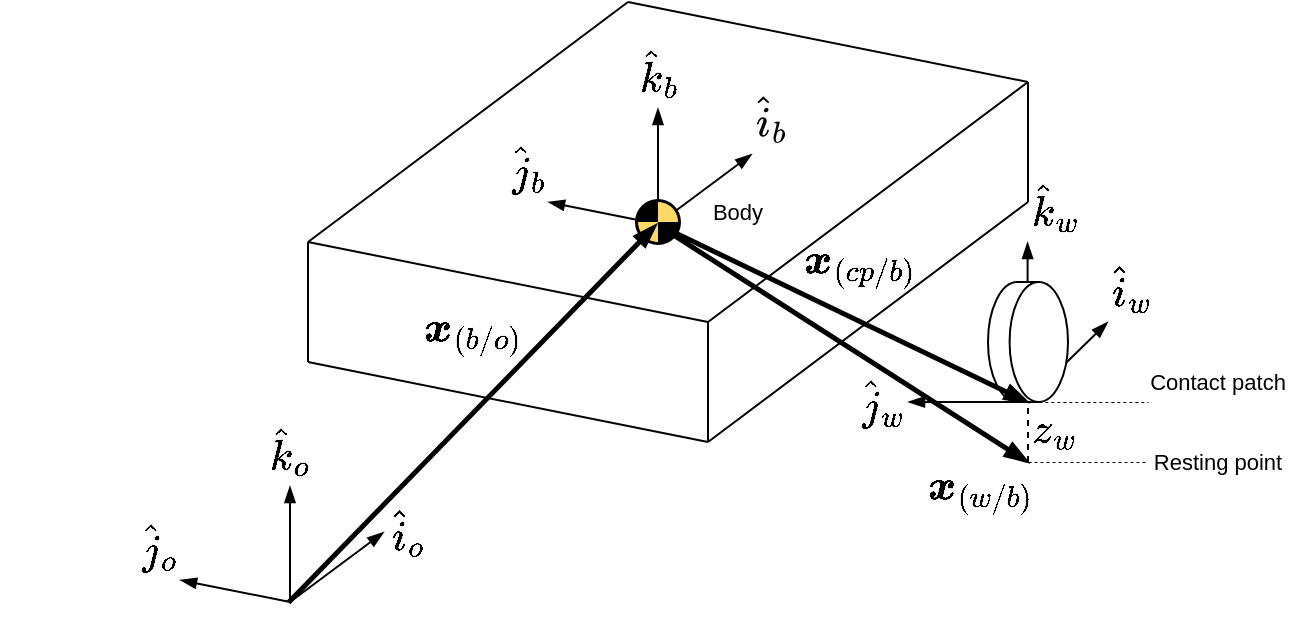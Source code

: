 <mxfile version="26.1.1" pages="2">
  <diagram name="Frames" id="OGLqeR41FG9WnF_9JTpf">
    <mxGraphModel dx="698" dy="403" grid="1" gridSize="10" guides="1" tooltips="1" connect="1" arrows="1" fold="1" page="1" pageScale="1" pageWidth="850" pageHeight="1100" math="1" shadow="0">
      <root>
        <mxCell id="0" />
        <mxCell id="1" parent="0" />
        <mxCell id="nL1R4JFWkQIjC_cPsAUi-2" value="" style="endArrow=none;html=1;rounded=0;fontSize=18;" parent="1" edge="1">
          <mxGeometry width="50" height="50" relative="1" as="geometry">
            <mxPoint x="240" y="720" as="sourcePoint" />
            <mxPoint x="400" y="600" as="targetPoint" />
          </mxGeometry>
        </mxCell>
        <mxCell id="nL1R4JFWkQIjC_cPsAUi-3" value="" style="endArrow=none;html=1;rounded=0;fontSize=18;" parent="1" edge="1">
          <mxGeometry width="50" height="50" relative="1" as="geometry">
            <mxPoint x="440" y="760" as="sourcePoint" />
            <mxPoint x="240" y="720" as="targetPoint" />
          </mxGeometry>
        </mxCell>
        <mxCell id="nL1R4JFWkQIjC_cPsAUi-6" value="" style="endArrow=none;html=1;rounded=0;fontSize=18;" parent="1" edge="1">
          <mxGeometry width="50" height="50" relative="1" as="geometry">
            <mxPoint x="440" y="820" as="sourcePoint" />
            <mxPoint x="240" y="780" as="targetPoint" />
          </mxGeometry>
        </mxCell>
        <mxCell id="nL1R4JFWkQIjC_cPsAUi-7" value="" style="endArrow=none;html=1;rounded=0;fontSize=18;" parent="1" edge="1">
          <mxGeometry width="50" height="50" relative="1" as="geometry">
            <mxPoint x="440" y="820" as="sourcePoint" />
            <mxPoint x="440" y="760" as="targetPoint" />
          </mxGeometry>
        </mxCell>
        <mxCell id="nL1R4JFWkQIjC_cPsAUi-8" value="" style="endArrow=none;html=1;rounded=0;fontSize=18;" parent="1" edge="1">
          <mxGeometry width="50" height="50" relative="1" as="geometry">
            <mxPoint x="240" y="780" as="sourcePoint" />
            <mxPoint x="240" y="720" as="targetPoint" />
          </mxGeometry>
        </mxCell>
        <mxCell id="nL1R4JFWkQIjC_cPsAUi-9" value="" style="endArrow=none;html=1;rounded=0;fontSize=18;" parent="1" edge="1">
          <mxGeometry width="50" height="50" relative="1" as="geometry">
            <mxPoint x="440" y="760" as="sourcePoint" />
            <mxPoint x="600" y="640" as="targetPoint" />
          </mxGeometry>
        </mxCell>
        <mxCell id="nL1R4JFWkQIjC_cPsAUi-10" value="" style="endArrow=none;html=1;rounded=0;fontSize=18;" parent="1" edge="1">
          <mxGeometry width="50" height="50" relative="1" as="geometry">
            <mxPoint x="600" y="640" as="sourcePoint" />
            <mxPoint x="400" y="600" as="targetPoint" />
          </mxGeometry>
        </mxCell>
        <mxCell id="nL1R4JFWkQIjC_cPsAUi-11" value="" style="endArrow=none;html=1;rounded=0;fontSize=18;" parent="1" edge="1">
          <mxGeometry width="50" height="50" relative="1" as="geometry">
            <mxPoint x="600" y="700" as="sourcePoint" />
            <mxPoint x="600" y="640" as="targetPoint" />
          </mxGeometry>
        </mxCell>
        <mxCell id="nL1R4JFWkQIjC_cPsAUi-12" value="" style="endArrow=none;html=1;rounded=0;fontStyle=1;fontSize=18;" parent="1" edge="1">
          <mxGeometry width="50" height="50" relative="1" as="geometry">
            <mxPoint x="440" y="820" as="sourcePoint" />
            <mxPoint x="600" y="700" as="targetPoint" />
          </mxGeometry>
        </mxCell>
        <mxCell id="nL1R4JFWkQIjC_cPsAUi-26" value="\(\hat{j}_b\)" style="endArrow=blockThin;html=1;rounded=0;endFill=1;labelPosition=left;verticalLabelPosition=top;align=right;verticalAlign=bottom;fontSize=18;" parent="1" edge="1">
          <mxGeometry x="1" width="50" height="50" relative="1" as="geometry">
            <mxPoint x="415" y="711" as="sourcePoint" />
            <mxPoint x="360" y="700" as="targetPoint" />
            <mxPoint as="offset" />
          </mxGeometry>
        </mxCell>
        <mxCell id="nL1R4JFWkQIjC_cPsAUi-27" value="&lt;svg style=&quot;vertical-align: -0.357ex;&quot; xmlns:xlink=&quot;http://www.w3.org/1999/xlink&quot; viewBox=&quot;0 -1029 731.3 1186.8&quot; role=&quot;img&quot; height=&quot;2.685ex&quot; width=&quot;1.655ex&quot; xmlns=&quot;http://www.w3.org/2000/svg&quot;&gt;&lt;defs&gt;&lt;path d=&quot;M184 600Q184 624 203 642T247 661Q265 661 277 649T290 619Q290 596 270 577T226 557Q211 557 198 567T184 600ZM21 287Q21 295 30 318T54 369T98 420T158 442Q197 442 223 419T250 357Q250 340 236 301T196 196T154 83Q149 61 149 51Q149 26 166 26Q175 26 185 29T208 43T235 78T260 137Q263 149 265 151T282 153Q302 153 302 143Q302 135 293 112T268 61T223 11T161 -11Q129 -11 102 10T74 74Q74 91 79 106T122 220Q160 321 166 341T173 380Q173 404 156 404H154Q124 404 99 371T61 287Q60 286 59 284T58 281T56 279T53 278T49 278T41 278H27Q21 284 21 287Z&quot; id=&quot;MJX-6-TEX-I-1D456&quot;&gt;&lt;/path&gt;&lt;path d=&quot;M112 560L249 694L257 686Q387 562 387 560L361 531Q359 532 303 581L250 627L195 580Q182 569 169 557T148 538L140 532Q138 530 125 546L112 560Z&quot; id=&quot;MJX-6-TEX-N-5E&quot;&gt;&lt;/path&gt;&lt;path d=&quot;M73 647Q73 657 77 670T89 683Q90 683 161 688T234 694Q246 694 246 685T212 542Q204 508 195 472T180 418L176 399Q176 396 182 402Q231 442 283 442Q345 442 383 396T422 280Q422 169 343 79T173 -11Q123 -11 82 27T40 150V159Q40 180 48 217T97 414Q147 611 147 623T109 637Q104 637 101 637H96Q86 637 83 637T76 640T73 647ZM336 325V331Q336 405 275 405Q258 405 240 397T207 376T181 352T163 330L157 322L136 236Q114 150 114 114Q114 66 138 42Q154 26 178 26Q211 26 245 58Q270 81 285 114T318 219Q336 291 336 325Z&quot; id=&quot;MJX-6-TEX-I-1D44F&quot;&gt;&lt;/path&gt;&lt;/defs&gt;&lt;g transform=&quot;scale(1,-1)&quot; stroke-width=&quot;0&quot; fill=&quot;currentColor&quot; stroke=&quot;currentColor&quot;&gt;&lt;g data-mml-node=&quot;math&quot;&gt;&lt;g data-mml-node=&quot;msub&quot;&gt;&lt;g data-mjx-texclass=&quot;ORD&quot; data-mml-node=&quot;TeXAtom&quot;&gt;&lt;g data-mml-node=&quot;mover&quot;&gt;&lt;g data-mml-node=&quot;mi&quot;&gt;&lt;use xlink:href=&quot;#MJX-6-TEX-I-1D456&quot; data-c=&quot;1D456&quot;&gt;&lt;/use&gt;&lt;/g&gt;&lt;g transform=&quot;translate(172.5,235) translate(-250 0)&quot; data-mml-node=&quot;mo&quot;&gt;&lt;use xlink:href=&quot;#MJX-6-TEX-N-5E&quot; data-c=&quot;5E&quot;&gt;&lt;/use&gt;&lt;/g&gt;&lt;/g&gt;&lt;/g&gt;&lt;g transform=&quot;translate(378,-150) scale(0.707)&quot; data-mml-node=&quot;mi&quot;&gt;&lt;use xlink:href=&quot;#MJX-6-TEX-I-1D44F&quot; data-c=&quot;1D44F&quot;&gt;&lt;/use&gt;&lt;/g&gt;&lt;/g&gt;&lt;/g&gt;&lt;/g&gt;&lt;/svg&gt;" style="endArrow=blockThin;html=1;rounded=0;endFill=1;labelPosition=right;verticalLabelPosition=top;align=left;verticalAlign=bottom;fontSize=18;" parent="1" edge="1">
          <mxGeometry x="1" y="1" width="50" height="50" relative="1" as="geometry">
            <mxPoint x="415" y="711" as="sourcePoint" />
            <mxPoint x="462" y="676" as="targetPoint" />
            <mxPoint x="1" as="offset" />
          </mxGeometry>
        </mxCell>
        <mxCell id="nL1R4JFWkQIjC_cPsAUi-28" value="\(\hat{k}_b\)" style="endArrow=blockThin;html=1;rounded=0;endFill=1;labelPosition=center;verticalLabelPosition=top;align=center;verticalAlign=bottom;fontSize=18;" parent="1" edge="1">
          <mxGeometry x="1" y="1" width="50" height="50" relative="1" as="geometry">
            <mxPoint x="415" y="711" as="sourcePoint" />
            <mxPoint x="415" y="653" as="targetPoint" />
            <mxPoint x="1" y="-1" as="offset" />
          </mxGeometry>
        </mxCell>
        <mxCell id="nL1R4JFWkQIjC_cPsAUi-20" value="" style="group;fontSize=18;" parent="1" vertex="1" connectable="0">
          <mxGeometry x="405" y="700" width="20" height="20" as="geometry" />
        </mxCell>
        <mxCell id="nL1R4JFWkQIjC_cPsAUi-19" value="" style="ellipse;whiteSpace=wrap;html=1;aspect=fixed;strokeWidth=3;fontSize=18;" parent="nL1R4JFWkQIjC_cPsAUi-20" vertex="1">
          <mxGeometry width="20" height="20" as="geometry" />
        </mxCell>
        <mxCell id="nL1R4JFWkQIjC_cPsAUi-15" value="" style="verticalLabelPosition=bottom;verticalAlign=top;html=1;shape=mxgraph.basic.pie;startAngle=0.75;endAngle=1;strokeColor=none;fillColor=#000000;fontSize=18;" parent="nL1R4JFWkQIjC_cPsAUi-20" vertex="1">
          <mxGeometry width="20" height="20" as="geometry" />
        </mxCell>
        <mxCell id="nL1R4JFWkQIjC_cPsAUi-16" value="" style="verticalLabelPosition=bottom;verticalAlign=top;html=1;shape=mxgraph.basic.pie;startAngle=0.75;endAngle=1;rotation=-180;fillColor=#000000;strokeColor=none;fontSize=18;" parent="nL1R4JFWkQIjC_cPsAUi-20" vertex="1">
          <mxGeometry width="20" height="20" as="geometry" />
        </mxCell>
        <mxCell id="nL1R4JFWkQIjC_cPsAUi-17" value="" style="verticalLabelPosition=bottom;verticalAlign=top;html=1;shape=mxgraph.basic.pie;startAngle=0.75;endAngle=1;rotation=-90;fillColor=#FFD966;strokeColor=none;fontSize=18;" parent="nL1R4JFWkQIjC_cPsAUi-20" vertex="1">
          <mxGeometry width="20" height="20" as="geometry" />
        </mxCell>
        <mxCell id="nL1R4JFWkQIjC_cPsAUi-18" value="" style="verticalLabelPosition=bottom;verticalAlign=top;html=1;shape=mxgraph.basic.pie;startAngle=0.75;endAngle=1;rotation=90;fillColor=#FFD966;strokeColor=none;fontSize=18;" parent="nL1R4JFWkQIjC_cPsAUi-20" vertex="1">
          <mxGeometry width="20" height="20" as="geometry" />
        </mxCell>
        <mxCell id="OqR6r1r3TmGSmzejsJGD-11" value="\(\hat{j}_w\)" style="endArrow=blockThin;html=1;rounded=0;endFill=1;labelPosition=left;verticalLabelPosition=middle;align=right;verticalAlign=middle;fontSize=18;" parent="1" edge="1">
          <mxGeometry x="1" width="50" height="50" relative="1" as="geometry">
            <mxPoint x="599" y="800" as="sourcePoint" />
            <mxPoint x="540" y="800" as="targetPoint" />
            <mxPoint as="offset" />
          </mxGeometry>
        </mxCell>
        <mxCell id="OqR6r1r3TmGSmzejsJGD-12" value="\(\hat{i}_w\)" style="endArrow=blockThin;html=1;rounded=0;endFill=1;labelPosition=right;verticalLabelPosition=top;align=left;verticalAlign=bottom;fontSize=18;" parent="1" edge="1">
          <mxGeometry x="1" width="50" height="50" relative="1" as="geometry">
            <mxPoint x="599" y="800" as="sourcePoint" />
            <mxPoint x="640" y="760" as="targetPoint" />
            <mxPoint as="offset" />
          </mxGeometry>
        </mxCell>
        <mxCell id="OqR6r1r3TmGSmzejsJGD-13" value="\(\hat{k}_w\)" style="endArrow=blockThin;html=1;rounded=0;endFill=1;labelPosition=right;verticalLabelPosition=top;align=left;verticalAlign=bottom;fontSize=18;" parent="1" edge="1">
          <mxGeometry x="1" y="1" width="50" height="50" relative="1" as="geometry">
            <mxPoint x="599.8" y="800" as="sourcePoint" />
            <mxPoint x="599.8" y="720" as="targetPoint" />
            <mxPoint x="1" y="-1" as="offset" />
          </mxGeometry>
        </mxCell>
        <mxCell id="OqR6r1r3TmGSmzejsJGD-10" value="" style="shape=cylinder3;whiteSpace=wrap;html=1;boundedLbl=1;backgroundOutline=1;size=14.6;rotation=90;fontSize=18;" parent="1" vertex="1">
          <mxGeometry x="570" y="750" width="60" height="40" as="geometry" />
        </mxCell>
        <mxCell id="OqR6r1r3TmGSmzejsJGD-14" value="&lt;span style=&quot;text-align: center;&quot;&gt;\(\boldsymbol{x}_{(b/o)}\)&lt;/span&gt;" style="endArrow=blockThin;html=1;rounded=0;endFill=1;labelPosition=left;verticalLabelPosition=top;align=right;verticalAlign=bottom;strokeWidth=2.5;fontSize=18;" parent="1" edge="1">
          <mxGeometry x="0.283" width="50" height="50" relative="1" as="geometry">
            <mxPoint x="230" y="900" as="sourcePoint" />
            <mxPoint x="414" y="711" as="targetPoint" />
            <mxPoint as="offset" />
          </mxGeometry>
        </mxCell>
        <mxCell id="OqR6r1r3TmGSmzejsJGD-17" value="&lt;span style=&quot;text-align: center;&quot;&gt;\(\boldsymbol{x}_{(cp/b)}\)&lt;/span&gt;" style="endArrow=blockThin;html=1;rounded=0;endFill=1;labelPosition=right;verticalLabelPosition=top;align=left;verticalAlign=bottom;strokeWidth=2.5;entryX=1;entryY=0.5;entryDx=0;entryDy=0;entryPerimeter=0;fontSize=18;labelBackgroundColor=none;" parent="1" target="OqR6r1r3TmGSmzejsJGD-10" edge="1">
          <mxGeometry x="-0.289" width="50" height="50" relative="1" as="geometry">
            <mxPoint x="423" y="715" as="sourcePoint" />
            <mxPoint x="424" y="721" as="targetPoint" />
            <mxPoint as="offset" />
          </mxGeometry>
        </mxCell>
        <mxCell id="OqR6r1r3TmGSmzejsJGD-21" value="\(\hat{j}_o\)" style="endArrow=blockThin;html=1;rounded=0;endFill=1;labelPosition=left;verticalLabelPosition=top;align=right;verticalAlign=bottom;fontSize=18;" parent="1" edge="1">
          <mxGeometry x="1" width="50" height="50" relative="1" as="geometry">
            <mxPoint x="231" y="900" as="sourcePoint" />
            <mxPoint x="176" y="889" as="targetPoint" />
            <mxPoint as="offset" />
          </mxGeometry>
        </mxCell>
        <mxCell id="OqR6r1r3TmGSmzejsJGD-22" value="\(\hat{i}_o\)" style="endArrow=blockThin;html=1;rounded=0;endFill=1;labelPosition=right;verticalLabelPosition=bottom;align=left;verticalAlign=middle;fontSize=18;" parent="1" edge="1">
          <mxGeometry x="1" y="-2" width="50" height="50" relative="1" as="geometry">
            <mxPoint x="231" y="900" as="sourcePoint" />
            <mxPoint x="278" y="865" as="targetPoint" />
            <mxPoint x="1" y="-2" as="offset" />
          </mxGeometry>
        </mxCell>
        <mxCell id="OqR6r1r3TmGSmzejsJGD-23" value="\(\hat{k}_o\)" style="endArrow=blockThin;html=1;rounded=0;endFill=1;labelPosition=center;verticalLabelPosition=top;align=center;verticalAlign=bottom;fontSize=18;" parent="1" edge="1">
          <mxGeometry x="1" y="1" width="50" height="50" relative="1" as="geometry">
            <mxPoint x="231" y="900" as="sourcePoint" />
            <mxPoint x="231" y="842" as="targetPoint" />
            <mxPoint x="1" y="-1" as="offset" />
          </mxGeometry>
        </mxCell>
        <mxCell id="cqD0K-8-K2x9bjOb5UMo-1" value="Body" style="text;html=1;align=center;verticalAlign=middle;whiteSpace=wrap;rounded=0;fontFamily=Helvetica;fontSize=11;fontColor=default;labelBackgroundColor=default;" vertex="1" parent="1">
          <mxGeometry x="425" y="690" width="60" height="30" as="geometry" />
        </mxCell>
        <mxCell id="cqD0K-8-K2x9bjOb5UMo-2" value="Resting point" style="text;html=1;align=center;verticalAlign=middle;whiteSpace=wrap;rounded=0;fontFamily=Helvetica;fontSize=11;fontColor=default;labelBackgroundColor=default;" vertex="1" parent="1">
          <mxGeometry x="660" y="820" width="70" height="20" as="geometry" />
        </mxCell>
        <mxCell id="cqD0K-8-K2x9bjOb5UMo-5" value="&lt;span style=&quot;text-align: center;&quot;&gt;\(\boldsymbol{x}_{(w/b)}\)&lt;/span&gt;" style="endArrow=blockThin;html=1;rounded=0;endFill=1;labelPosition=left;verticalLabelPosition=bottom;align=right;verticalAlign=top;strokeWidth=2.5;fontSize=18;exitX=0.1;exitY=0.17;exitDx=0;exitDy=0;exitPerimeter=0;spacing=-2;" edge="1" parent="1" source="nL1R4JFWkQIjC_cPsAUi-16">
          <mxGeometry x="1" width="50" height="50" relative="1" as="geometry">
            <mxPoint x="433" y="725" as="sourcePoint" />
            <mxPoint x="600" y="830" as="targetPoint" />
            <mxPoint as="offset" />
          </mxGeometry>
        </mxCell>
        <mxCell id="cqD0K-8-K2x9bjOb5UMo-6" value="\(z_w\)" style="endArrow=none;html=1;rounded=0;strokeColor=default;align=left;verticalAlign=middle;fontFamily=Helvetica;fontSize=18;fontColor=default;labelBackgroundColor=default;dashed=1;labelPosition=right;verticalLabelPosition=middle;" edge="1" parent="1">
          <mxGeometry width="50" height="50" relative="1" as="geometry">
            <mxPoint x="600" y="830" as="sourcePoint" />
            <mxPoint x="600" y="800" as="targetPoint" />
          </mxGeometry>
        </mxCell>
        <mxCell id="cqD0K-8-K2x9bjOb5UMo-7" value="Contact patch" style="text;html=1;align=center;verticalAlign=middle;whiteSpace=wrap;rounded=0;fontFamily=Helvetica;fontSize=11;fontColor=default;labelBackgroundColor=default;" vertex="1" parent="1">
          <mxGeometry x="660" y="780" width="70" height="20" as="geometry" />
        </mxCell>
        <mxCell id="cqD0K-8-K2x9bjOb5UMo-8" value="" style="endArrow=none;html=1;rounded=0;strokeColor=default;align=center;verticalAlign=middle;fontFamily=Helvetica;fontSize=11;fontColor=default;labelBackgroundColor=default;strokeWidth=0.5;entryX=0;entryY=1;entryDx=0;entryDy=0;exitX=1;exitY=0;exitDx=0;exitDy=14.6;exitPerimeter=0;dashed=1;" edge="1" parent="1" source="OqR6r1r3TmGSmzejsJGD-10" target="cqD0K-8-K2x9bjOb5UMo-7">
          <mxGeometry width="50" height="50" relative="1" as="geometry">
            <mxPoint x="450" y="940" as="sourcePoint" />
            <mxPoint x="500" y="890" as="targetPoint" />
          </mxGeometry>
        </mxCell>
        <mxCell id="cqD0K-8-K2x9bjOb5UMo-9" value="" style="endArrow=none;html=1;rounded=0;strokeColor=default;align=center;verticalAlign=middle;fontFamily=Helvetica;fontSize=11;fontColor=default;labelBackgroundColor=default;strokeWidth=0.5;entryX=0;entryY=0.5;entryDx=0;entryDy=0;dashed=1;" edge="1" parent="1" target="cqD0K-8-K2x9bjOb5UMo-2">
          <mxGeometry width="50" height="50" relative="1" as="geometry">
            <mxPoint x="600" y="830" as="sourcePoint" />
            <mxPoint x="675" y="860" as="targetPoint" />
          </mxGeometry>
        </mxCell>
      </root>
    </mxGraphModel>
  </diagram>
  <diagram id="WK0S135FVyVg8jLt0F0t" name="Page-2">
    <mxGraphModel dx="823" dy="475" grid="1" gridSize="10" guides="1" tooltips="1" connect="1" arrows="1" fold="1" page="1" pageScale="1" pageWidth="850" pageHeight="1100" math="0" shadow="0">
      <root>
        <mxCell id="0" />
        <mxCell id="1" parent="0" />
        <mxCell id="BDebI7894jd4tYBN5H06-7" value="" style="endArrow=none;dashed=1;html=1;strokeWidth=1;rounded=0;" edge="1" parent="1">
          <mxGeometry width="50" height="50" relative="1" as="geometry">
            <mxPoint x="260" y="370" as="sourcePoint" />
            <mxPoint x="490" y="370" as="targetPoint" />
          </mxGeometry>
        </mxCell>
        <mxCell id="BDebI7894jd4tYBN5H06-1" value="" style="rounded=0;whiteSpace=wrap;html=1;rotation=10;" vertex="1" parent="1">
          <mxGeometry x="312.02" y="259.83" width="158" height="40" as="geometry" />
        </mxCell>
        <mxCell id="Oc1gSxvno4lVBdd2J5oo-7" value="" style="pointerEvents=1;verticalLabelPosition=bottom;shadow=0;dashed=0;align=center;html=1;verticalAlign=top;shape=mxgraph.electrical.resistors.resistor_2;fontFamily=Helvetica;fontSize=11;fontColor=default;labelBackgroundColor=default;rotation=90;" vertex="1" parent="1">
          <mxGeometry x="281" y="310" width="58" height="10" as="geometry" />
        </mxCell>
        <mxCell id="Oc1gSxvno4lVBdd2J5oo-9" value="" style="ellipse;whiteSpace=wrap;html=1;aspect=fixed;fontFamily=Helvetica;fontSize=11;fontColor=default;labelBackgroundColor=default;" vertex="1" parent="1">
          <mxGeometry x="295" y="340" width="30" height="30" as="geometry" />
        </mxCell>
        <mxCell id="Oc1gSxvno4lVBdd2J5oo-10" value="" style="ellipse;whiteSpace=wrap;html=1;aspect=fixed;fontFamily=Helvetica;fontSize=11;fontColor=default;labelBackgroundColor=default;" vertex="1" parent="1">
          <mxGeometry x="450" y="340" width="30" height="30" as="geometry" />
        </mxCell>
        <mxCell id="Oc1gSxvno4lVBdd2J5oo-11" value="" style="pointerEvents=1;verticalLabelPosition=bottom;shadow=0;dashed=0;align=center;html=1;verticalAlign=top;shape=mxgraph.electrical.resistors.resistor_2;fontFamily=Helvetica;fontSize=11;fontColor=default;labelBackgroundColor=default;rotation=90;" vertex="1" parent="1">
          <mxGeometry x="452.5" y="321.5" width="27" height="10" as="geometry" />
        </mxCell>
        <mxCell id="Oc1gSxvno4lVBdd2J5oo-12" value="SIDE VIEW" style="text;html=1;align=center;verticalAlign=middle;whiteSpace=wrap;rounded=0;fontFamily=Helvetica;fontSize=11;fontColor=default;labelBackgroundColor=default;" vertex="1" parent="1">
          <mxGeometry x="350" y="311.5" width="60" height="30" as="geometry" />
        </mxCell>
      </root>
    </mxGraphModel>
  </diagram>
</mxfile>
